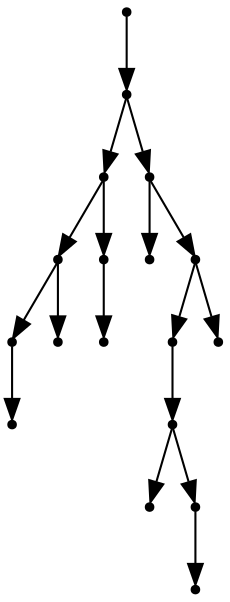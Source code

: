 digraph {
  17 [shape=point];
  16 [shape=point];
  6 [shape=point];
  3 [shape=point];
  1 [shape=point];
  0 [shape=point];
  2 [shape=point];
  5 [shape=point];
  4 [shape=point];
  15 [shape=point];
  7 [shape=point];
  14 [shape=point];
  12 [shape=point];
  11 [shape=point];
  8 [shape=point];
  10 [shape=point];
  9 [shape=point];
  13 [shape=point];
17 -> 16;
16 -> 6;
6 -> 3;
3 -> 1;
1 -> 0;
3 -> 2;
6 -> 5;
5 -> 4;
16 -> 15;
15 -> 7;
15 -> 14;
14 -> 12;
12 -> 11;
11 -> 8;
11 -> 10;
10 -> 9;
14 -> 13;
}
